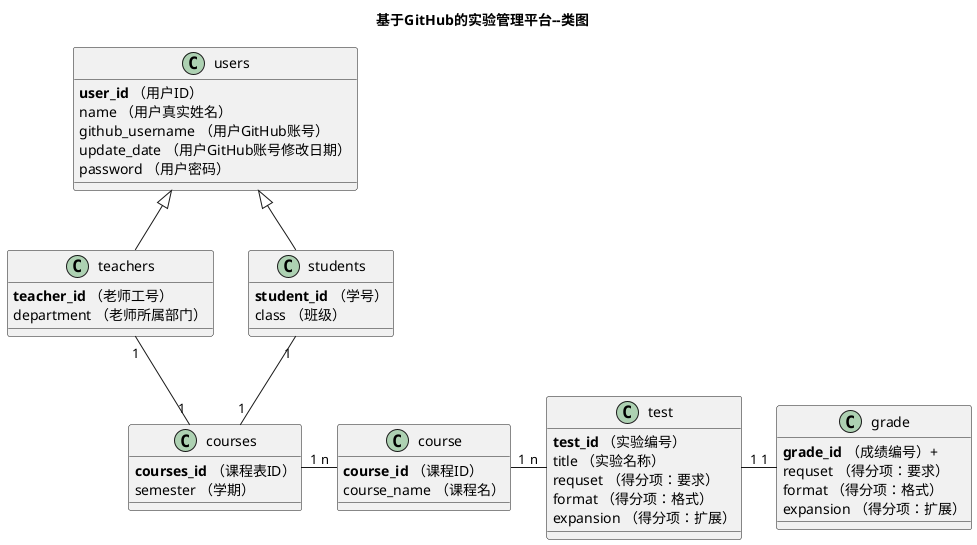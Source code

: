 @startuml
title 基于GitHub的实验管理平台--类图
class users {
    <b>user_id</b> （用户ID）
    name （用户真实姓名）
    github_username （用户GitHub账号）
    update_date （用户GitHub账号修改日期）
    password （用户密码）
}
class teachers{
    <b>teacher_id</b> （老师工号）
    department （老师所属部门）
}
class students{
    <b>student_id</b> （学号）
    class （班级）
}
users <|-- students
users <|- teachers
class courses{
    <b>courses_id</b> （课程表ID）
    semester （学期）
}

class course{
    <b>course_id</b> （课程ID）
    course_name （课程名）
}
class test {
    <b>test_id</b> （实验编号）
    title （实验名称）
    requset （得分项：要求）
    format （得分项：格式）
    expansion （得分项：扩展）
}
class grade{
    <b>grade_id</b> （成绩编号）+
        requset （得分项：要求）
        format （得分项：格式）
        expansion （得分项：扩展）
}

students "1" -- "1"  courses
courses "1" - "n" course
course "1" - "n" test
teachers "1" - "1" courses
test "1" - "1" grade

@enduml